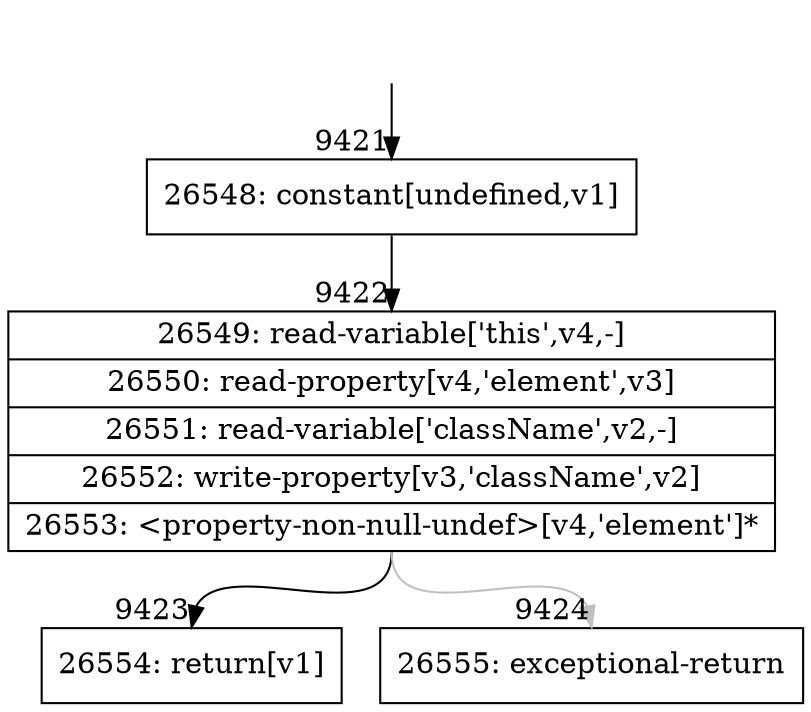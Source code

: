 digraph {
rankdir="TD"
BB_entry720[shape=none,label=""];
BB_entry720 -> BB9421 [tailport=s, headport=n, headlabel="    9421"]
BB9421 [shape=record label="{26548: constant[undefined,v1]}" ] 
BB9421 -> BB9422 [tailport=s, headport=n, headlabel="      9422"]
BB9422 [shape=record label="{26549: read-variable['this',v4,-]|26550: read-property[v4,'element',v3]|26551: read-variable['className',v2,-]|26552: write-property[v3,'className',v2]|26553: \<property-non-null-undef\>[v4,'element']*}" ] 
BB9422 -> BB9423 [tailport=s, headport=n, headlabel="      9423"]
BB9422 -> BB9424 [tailport=s, headport=n, color=gray, headlabel="      9424"]
BB9423 [shape=record label="{26554: return[v1]}" ] 
BB9424 [shape=record label="{26555: exceptional-return}" ] 
//#$~ 7435
}
